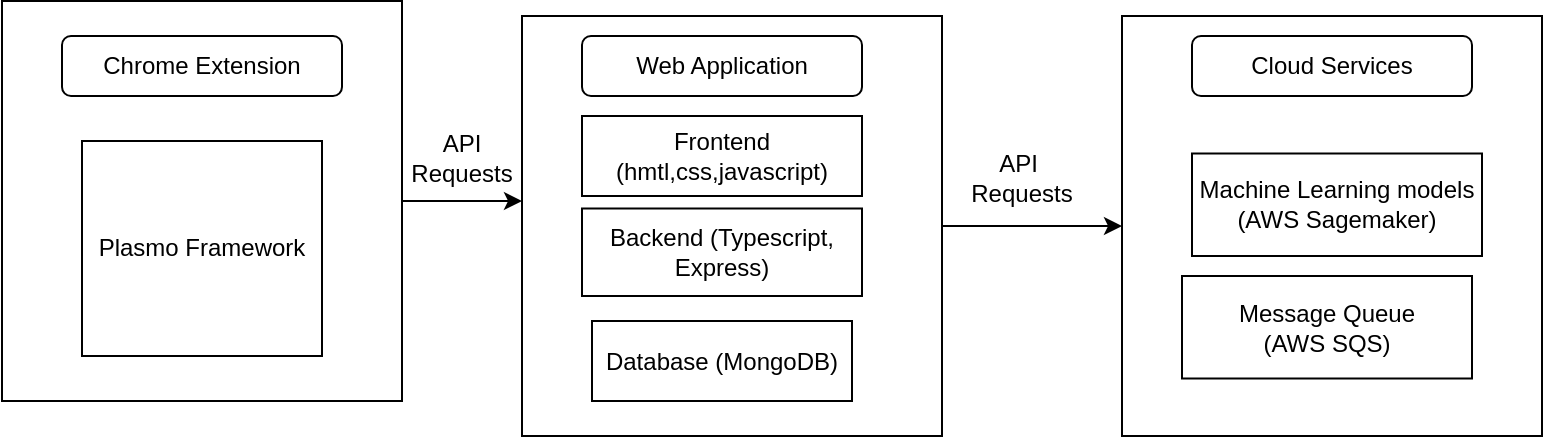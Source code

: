 <mxfile version="21.7.5" type="github">
  <diagram id="C5RBs43oDa-KdzZeNtuy" name="Page-1">
    <mxGraphModel dx="880" dy="472" grid="1" gridSize="10" guides="1" tooltips="1" connect="1" arrows="1" fold="1" page="1" pageScale="1" pageWidth="827" pageHeight="1169" math="0" shadow="0">
      <root>
        <mxCell id="WIyWlLk6GJQsqaUBKTNV-0" />
        <mxCell id="WIyWlLk6GJQsqaUBKTNV-1" parent="WIyWlLk6GJQsqaUBKTNV-0" />
        <mxCell id="8Gb5ZdzEIlqtEWRxT46C-9" value="" style="edgeStyle=orthogonalEdgeStyle;rounded=0;orthogonalLoop=1;jettySize=auto;html=1;" edge="1" parent="WIyWlLk6GJQsqaUBKTNV-1" source="8Gb5ZdzEIlqtEWRxT46C-7" target="8Gb5ZdzEIlqtEWRxT46C-10">
          <mxGeometry relative="1" as="geometry">
            <mxPoint x="400" y="190" as="targetPoint" />
            <Array as="points">
              <mxPoint x="315" y="180" />
              <mxPoint x="315" y="191" />
            </Array>
          </mxGeometry>
        </mxCell>
        <mxCell id="8Gb5ZdzEIlqtEWRxT46C-7" value="&lt;div style=&quot;text-align: left;&quot;&gt;&lt;br&gt;&lt;/div&gt;" style="whiteSpace=wrap;html=1;aspect=fixed;" vertex="1" parent="WIyWlLk6GJQsqaUBKTNV-1">
          <mxGeometry x="30" y="72.5" width="200" height="200" as="geometry" />
        </mxCell>
        <mxCell id="8Gb5ZdzEIlqtEWRxT46C-12" value="" style="edgeStyle=orthogonalEdgeStyle;rounded=0;orthogonalLoop=1;jettySize=auto;html=1;exitX=1;exitY=0.5;exitDx=0;exitDy=0;" edge="1" parent="WIyWlLk6GJQsqaUBKTNV-1" source="8Gb5ZdzEIlqtEWRxT46C-10">
          <mxGeometry relative="1" as="geometry">
            <mxPoint x="530" y="185" as="sourcePoint" />
            <mxPoint x="590" y="185" as="targetPoint" />
          </mxGeometry>
        </mxCell>
        <mxCell id="8Gb5ZdzEIlqtEWRxT46C-10" value="" style="whiteSpace=wrap;html=1;aspect=fixed;" vertex="1" parent="WIyWlLk6GJQsqaUBKTNV-1">
          <mxGeometry x="290" y="80" width="210" height="210" as="geometry" />
        </mxCell>
        <mxCell id="8Gb5ZdzEIlqtEWRxT46C-13" value="" style="whiteSpace=wrap;html=1;aspect=fixed;" vertex="1" parent="WIyWlLk6GJQsqaUBKTNV-1">
          <mxGeometry x="590" y="80" width="210" height="210" as="geometry" />
        </mxCell>
        <mxCell id="8Gb5ZdzEIlqtEWRxT46C-14" value="Chrome Extension" style="rounded=1;whiteSpace=wrap;html=1;" vertex="1" parent="WIyWlLk6GJQsqaUBKTNV-1">
          <mxGeometry x="60" y="90" width="140" height="30" as="geometry" />
        </mxCell>
        <mxCell id="8Gb5ZdzEIlqtEWRxT46C-15" value="Web Application" style="rounded=1;whiteSpace=wrap;html=1;" vertex="1" parent="WIyWlLk6GJQsqaUBKTNV-1">
          <mxGeometry x="320" y="90" width="140" height="30" as="geometry" />
        </mxCell>
        <mxCell id="8Gb5ZdzEIlqtEWRxT46C-16" value="Cloud Services" style="rounded=1;whiteSpace=wrap;html=1;" vertex="1" parent="WIyWlLk6GJQsqaUBKTNV-1">
          <mxGeometry x="625" y="90" width="140" height="30" as="geometry" />
        </mxCell>
        <mxCell id="8Gb5ZdzEIlqtEWRxT46C-17" value="Plasmo Framework" style="shape=parallelogram;perimeter=parallelogramPerimeter;whiteSpace=wrap;html=1;fixedSize=1;size=-260;" vertex="1" parent="WIyWlLk6GJQsqaUBKTNV-1">
          <mxGeometry x="70" y="142.5" width="120" height="107.5" as="geometry" />
        </mxCell>
        <mxCell id="8Gb5ZdzEIlqtEWRxT46C-20" value="Frontend&lt;br&gt;(hmtl,css,javascript)" style="shape=parallelogram;perimeter=parallelogramPerimeter;whiteSpace=wrap;html=1;fixedSize=1;size=-260;" vertex="1" parent="WIyWlLk6GJQsqaUBKTNV-1">
          <mxGeometry x="320" y="130" width="140" height="40" as="geometry" />
        </mxCell>
        <mxCell id="8Gb5ZdzEIlqtEWRxT46C-21" value="Backend (Typescript, Express)" style="shape=parallelogram;perimeter=parallelogramPerimeter;whiteSpace=wrap;html=1;fixedSize=1;size=-260;" vertex="1" parent="WIyWlLk6GJQsqaUBKTNV-1">
          <mxGeometry x="320" y="176.25" width="140" height="43.75" as="geometry" />
        </mxCell>
        <mxCell id="8Gb5ZdzEIlqtEWRxT46C-22" value="Database (MongoDB)" style="shape=parallelogram;perimeter=parallelogramPerimeter;whiteSpace=wrap;html=1;fixedSize=1;size=-260;" vertex="1" parent="WIyWlLk6GJQsqaUBKTNV-1">
          <mxGeometry x="325" y="232.5" width="130" height="40" as="geometry" />
        </mxCell>
        <mxCell id="8Gb5ZdzEIlqtEWRxT46C-23" value="Machine Learning models&lt;br&gt;(AWS Sagemaker)" style="shape=parallelogram;perimeter=parallelogramPerimeter;whiteSpace=wrap;html=1;fixedSize=1;size=-260;" vertex="1" parent="WIyWlLk6GJQsqaUBKTNV-1">
          <mxGeometry x="625" y="148.75" width="145" height="51.25" as="geometry" />
        </mxCell>
        <mxCell id="8Gb5ZdzEIlqtEWRxT46C-27" value="API&lt;br&gt;Requests" style="text;strokeColor=none;align=center;fillColor=none;html=1;verticalAlign=middle;whiteSpace=wrap;rounded=0;" vertex="1" parent="WIyWlLk6GJQsqaUBKTNV-1">
          <mxGeometry x="240" y="136.25" width="40" height="30" as="geometry" />
        </mxCell>
        <mxCell id="8Gb5ZdzEIlqtEWRxT46C-28" value="API&amp;nbsp;&lt;br&gt;Requests" style="text;strokeColor=none;align=center;fillColor=none;html=1;verticalAlign=middle;whiteSpace=wrap;rounded=0;" vertex="1" parent="WIyWlLk6GJQsqaUBKTNV-1">
          <mxGeometry x="510" y="146.25" width="60" height="30" as="geometry" />
        </mxCell>
        <mxCell id="8Gb5ZdzEIlqtEWRxT46C-30" value="Message Queue&lt;br&gt;(AWS SQS)" style="shape=parallelogram;perimeter=parallelogramPerimeter;whiteSpace=wrap;html=1;fixedSize=1;size=-260;" vertex="1" parent="WIyWlLk6GJQsqaUBKTNV-1">
          <mxGeometry x="620" y="210" width="145" height="51.25" as="geometry" />
        </mxCell>
      </root>
    </mxGraphModel>
  </diagram>
</mxfile>
